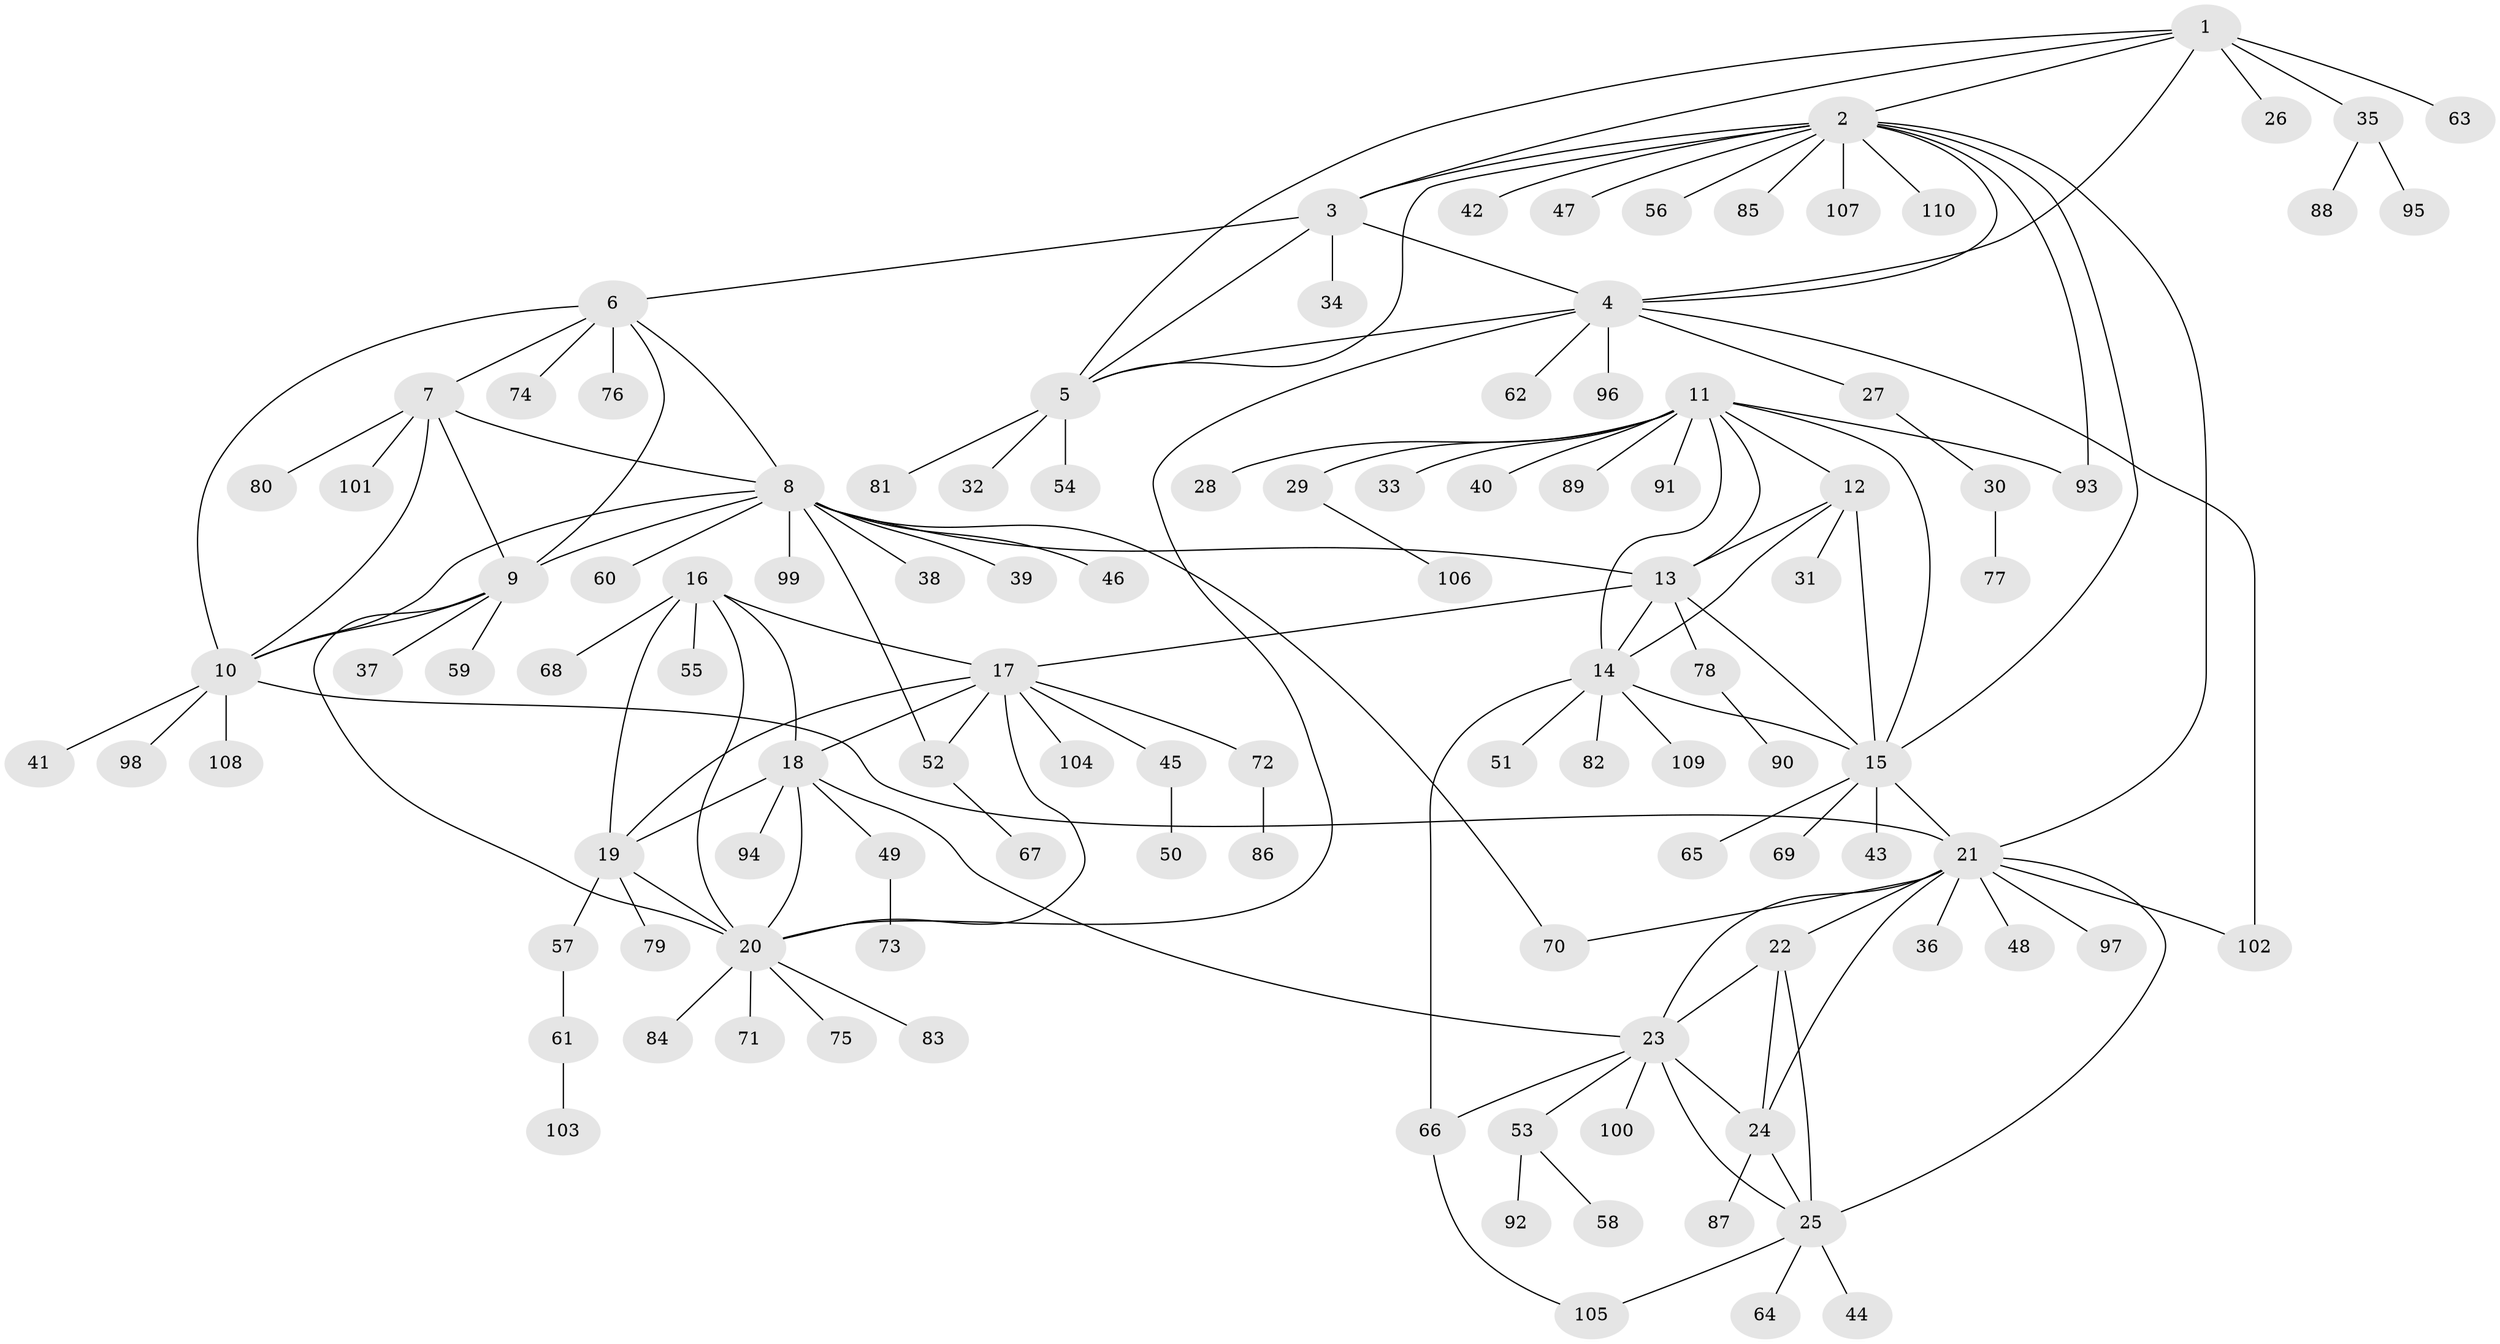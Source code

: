 // Generated by graph-tools (version 1.1) at 2025/55/03/09/25 04:55:04]
// undirected, 110 vertices, 151 edges
graph export_dot {
graph [start="1"]
  node [color=gray90,style=filled];
  1;
  2;
  3;
  4;
  5;
  6;
  7;
  8;
  9;
  10;
  11;
  12;
  13;
  14;
  15;
  16;
  17;
  18;
  19;
  20;
  21;
  22;
  23;
  24;
  25;
  26;
  27;
  28;
  29;
  30;
  31;
  32;
  33;
  34;
  35;
  36;
  37;
  38;
  39;
  40;
  41;
  42;
  43;
  44;
  45;
  46;
  47;
  48;
  49;
  50;
  51;
  52;
  53;
  54;
  55;
  56;
  57;
  58;
  59;
  60;
  61;
  62;
  63;
  64;
  65;
  66;
  67;
  68;
  69;
  70;
  71;
  72;
  73;
  74;
  75;
  76;
  77;
  78;
  79;
  80;
  81;
  82;
  83;
  84;
  85;
  86;
  87;
  88;
  89;
  90;
  91;
  92;
  93;
  94;
  95;
  96;
  97;
  98;
  99;
  100;
  101;
  102;
  103;
  104;
  105;
  106;
  107;
  108;
  109;
  110;
  1 -- 2;
  1 -- 3;
  1 -- 4;
  1 -- 5;
  1 -- 26;
  1 -- 35;
  1 -- 63;
  2 -- 3;
  2 -- 4;
  2 -- 5;
  2 -- 15;
  2 -- 21;
  2 -- 42;
  2 -- 47;
  2 -- 56;
  2 -- 85;
  2 -- 93;
  2 -- 107;
  2 -- 110;
  3 -- 4;
  3 -- 5;
  3 -- 6;
  3 -- 34;
  4 -- 5;
  4 -- 20;
  4 -- 27;
  4 -- 62;
  4 -- 96;
  4 -- 102;
  5 -- 32;
  5 -- 54;
  5 -- 81;
  6 -- 7;
  6 -- 8;
  6 -- 9;
  6 -- 10;
  6 -- 74;
  6 -- 76;
  7 -- 8;
  7 -- 9;
  7 -- 10;
  7 -- 80;
  7 -- 101;
  8 -- 9;
  8 -- 10;
  8 -- 13;
  8 -- 38;
  8 -- 39;
  8 -- 46;
  8 -- 52;
  8 -- 60;
  8 -- 70;
  8 -- 99;
  9 -- 10;
  9 -- 20;
  9 -- 37;
  9 -- 59;
  10 -- 21;
  10 -- 41;
  10 -- 98;
  10 -- 108;
  11 -- 12;
  11 -- 13;
  11 -- 14;
  11 -- 15;
  11 -- 28;
  11 -- 29;
  11 -- 33;
  11 -- 40;
  11 -- 89;
  11 -- 91;
  11 -- 93;
  12 -- 13;
  12 -- 14;
  12 -- 15;
  12 -- 31;
  13 -- 14;
  13 -- 15;
  13 -- 17;
  13 -- 78;
  14 -- 15;
  14 -- 51;
  14 -- 66;
  14 -- 82;
  14 -- 109;
  15 -- 21;
  15 -- 43;
  15 -- 65;
  15 -- 69;
  16 -- 17;
  16 -- 18;
  16 -- 19;
  16 -- 20;
  16 -- 55;
  16 -- 68;
  17 -- 18;
  17 -- 19;
  17 -- 20;
  17 -- 45;
  17 -- 52;
  17 -- 72;
  17 -- 104;
  18 -- 19;
  18 -- 20;
  18 -- 23;
  18 -- 49;
  18 -- 94;
  19 -- 20;
  19 -- 57;
  19 -- 79;
  20 -- 71;
  20 -- 75;
  20 -- 83;
  20 -- 84;
  21 -- 22;
  21 -- 23;
  21 -- 24;
  21 -- 25;
  21 -- 36;
  21 -- 48;
  21 -- 70;
  21 -- 97;
  21 -- 102;
  22 -- 23;
  22 -- 24;
  22 -- 25;
  23 -- 24;
  23 -- 25;
  23 -- 53;
  23 -- 66;
  23 -- 100;
  24 -- 25;
  24 -- 87;
  25 -- 44;
  25 -- 64;
  25 -- 105;
  27 -- 30;
  29 -- 106;
  30 -- 77;
  35 -- 88;
  35 -- 95;
  45 -- 50;
  49 -- 73;
  52 -- 67;
  53 -- 58;
  53 -- 92;
  57 -- 61;
  61 -- 103;
  66 -- 105;
  72 -- 86;
  78 -- 90;
}

